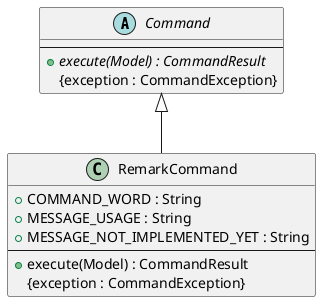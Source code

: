 @startuml

Abstract Class Command {
---
+ {abstract} execute(Model) : CommandResult
{exception : CommandException}
}

Class RemarkCommand {
+ COMMAND_WORD : String
+ MESSAGE_USAGE : String
+ MESSAGE_NOT_IMPLEMENTED_YET : String
---
+ execute(Model) : CommandResult
{exception : CommandException}
}

RemarkCommand -up-|> Command

@enduml